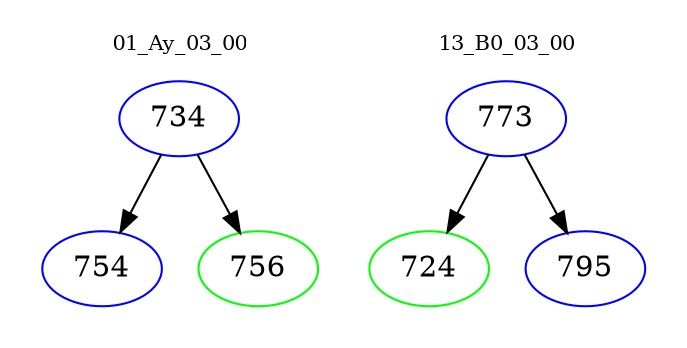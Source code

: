 digraph{
subgraph cluster_0 {
color = white
label = "01_Ay_03_00";
fontsize=10;
T0_734 [label="734", color="blue"]
T0_734 -> T0_754 [color="black"]
T0_754 [label="754", color="blue"]
T0_734 -> T0_756 [color="black"]
T0_756 [label="756", color="green"]
}
subgraph cluster_1 {
color = white
label = "13_B0_03_00";
fontsize=10;
T1_773 [label="773", color="blue"]
T1_773 -> T1_724 [color="black"]
T1_724 [label="724", color="green"]
T1_773 -> T1_795 [color="black"]
T1_795 [label="795", color="blue"]
}
}

